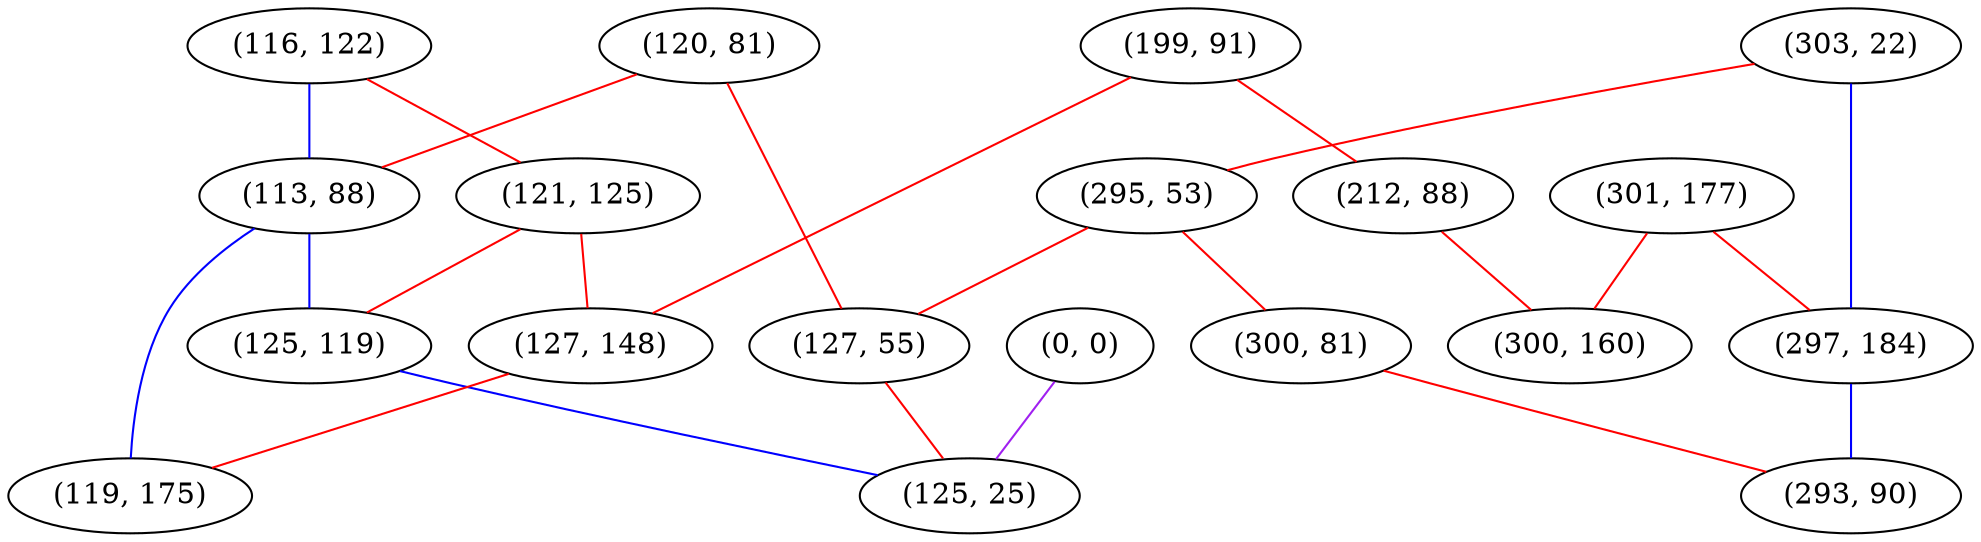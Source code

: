 graph "" {
"(116, 122)";
"(303, 22)";
"(295, 53)";
"(121, 125)";
"(120, 81)";
"(199, 91)";
"(212, 88)";
"(0, 0)";
"(301, 177)";
"(113, 88)";
"(125, 119)";
"(300, 81)";
"(127, 55)";
"(300, 160)";
"(127, 148)";
"(125, 25)";
"(297, 184)";
"(293, 90)";
"(119, 175)";
"(116, 122)" -- "(121, 125)"  [color=red, key=0, weight=1];
"(116, 122)" -- "(113, 88)"  [color=blue, key=0, weight=3];
"(303, 22)" -- "(297, 184)"  [color=blue, key=0, weight=3];
"(303, 22)" -- "(295, 53)"  [color=red, key=0, weight=1];
"(295, 53)" -- "(300, 81)"  [color=red, key=0, weight=1];
"(295, 53)" -- "(127, 55)"  [color=red, key=0, weight=1];
"(121, 125)" -- "(127, 148)"  [color=red, key=0, weight=1];
"(121, 125)" -- "(125, 119)"  [color=red, key=0, weight=1];
"(120, 81)" -- "(113, 88)"  [color=red, key=0, weight=1];
"(120, 81)" -- "(127, 55)"  [color=red, key=0, weight=1];
"(199, 91)" -- "(127, 148)"  [color=red, key=0, weight=1];
"(199, 91)" -- "(212, 88)"  [color=red, key=0, weight=1];
"(212, 88)" -- "(300, 160)"  [color=red, key=0, weight=1];
"(0, 0)" -- "(125, 25)"  [color=purple, key=0, weight=4];
"(301, 177)" -- "(297, 184)"  [color=red, key=0, weight=1];
"(301, 177)" -- "(300, 160)"  [color=red, key=0, weight=1];
"(113, 88)" -- "(125, 119)"  [color=blue, key=0, weight=3];
"(113, 88)" -- "(119, 175)"  [color=blue, key=0, weight=3];
"(125, 119)" -- "(125, 25)"  [color=blue, key=0, weight=3];
"(300, 81)" -- "(293, 90)"  [color=red, key=0, weight=1];
"(127, 55)" -- "(125, 25)"  [color=red, key=0, weight=1];
"(127, 148)" -- "(119, 175)"  [color=red, key=0, weight=1];
"(297, 184)" -- "(293, 90)"  [color=blue, key=0, weight=3];
}
